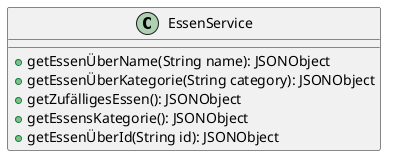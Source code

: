 @startuml EssenService
class EssenService {
    + getEssenÜberName(String name): JSONObject
    + getEssenÜberKategorie(String category): JSONObject
    + getZufälligesEssen(): JSONObject
    + getEssensKategorie(): JSONObject
    + getEssenÜberId(String id): JSONObject
}
@enduml
